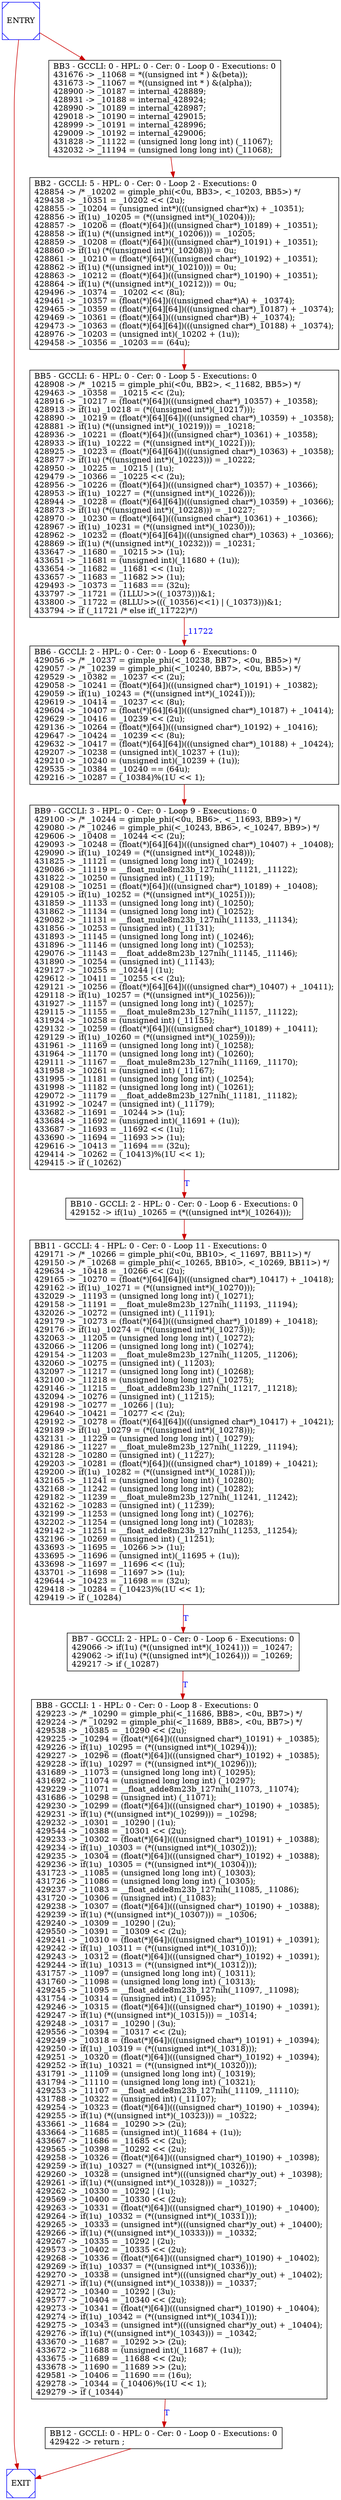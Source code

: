 digraph G {
0[color=blue,shape=Msquare, label="ENTRY"];
1[color=blue,shape=Msquare, label="EXIT"];
2[shape=box, label="BB2 - GCCLI: 5 - HPL: 0 - Cer: 0 - Loop 2 - Executions: 0\l428854 -> /* _10202 = gimple_phi(<0u, BB3>, <_10203, BB5>) */\l429438 -> _10351 = _10202 << (2u);\l428855 -> _10204 = (unsigned int*)(((unsigned char*)x) + _10351);\l428856 -> if(1u) _10205 = (*((unsigned int*)(_10204)));\l428857 -> _10206 = (float(*)[64])(((unsigned char*)_10189) + _10351);\l428858 -> if(1u) (*((unsigned int*)(_10206))) = _10205;\l428859 -> _10208 = (float(*)[64])(((unsigned char*)_10191) + _10351);\l428860 -> if(1u) (*((unsigned int*)(_10208))) = 0u;\l428861 -> _10210 = (float(*)[64])(((unsigned char*)_10192) + _10351);\l428862 -> if(1u) (*((unsigned int*)(_10210))) = 0u;\l428863 -> _10212 = (float(*)[64])(((unsigned char*)_10190) + _10351);\l428864 -> if(1u) (*((unsigned int*)(_10212))) = 0u;\l429496 -> _10374 = _10202 << (8u);\l429461 -> _10357 = (float(*)[64])(((unsigned char*)A) + _10374);\l429465 -> _10359 = (float(*)[64][64])(((unsigned char*)_10187) + _10374);\l429469 -> _10361 = (float(*)[64])(((unsigned char*)B) + _10374);\l429473 -> _10363 = (float(*)[64][64])(((unsigned char*)_10188) + _10374);\l428976 -> _10203 = (unsigned int)(_10202 + (1u));\l429458 -> _10356 = _10203 == (64u);\l"];
3[shape=box, label="BB3 - GCCLI: 0 - HPL: 0 - Cer: 0 - Loop 0 - Executions: 0\n431676 -> _11068 = *((unsigned int * ) &(beta));\l431673 -> _11067 = *((unsigned int * ) &(alpha));\l428900 -> _10187 = internal_428889;\l428931 -> _10188 = internal_428924;\l428990 -> _10189 = internal_428987;\l429018 -> _10190 = internal_429015;\l428999 -> _10191 = internal_428996;\l429009 -> _10192 = internal_429006;\l431828 -> _11122 = (unsigned long long int) (_11067);\l432032 -> _11194 = (unsigned long long int) (_11068);\l"];
4[shape=box, label="BB5 - GCCLI: 6 - HPL: 0 - Cer: 0 - Loop 5 - Executions: 0\l428908 -> /* _10215 = gimple_phi(<0u, BB2>, <_11682, BB5>) */\l429463 -> _10358 = _10215 << (2u);\l428916 -> _10217 = (float(*)[64])(((unsigned char*)_10357) + _10358);\l428913 -> if(1u) _10218 = (*((unsigned int*)(_10217)));\l428890 -> _10219 = (float(*)[64][64])(((unsigned char*)_10359) + _10358);\l428881 -> if(1u) (*((unsigned int*)(_10219))) = _10218;\l428936 -> _10221 = (float(*)[64])(((unsigned char*)_10361) + _10358);\l428933 -> if(1u) _10222 = (*((unsigned int*)(_10221)));\l428925 -> _10223 = (float(*)[64][64])(((unsigned char*)_10363) + _10358);\l428877 -> if(1u) (*((unsigned int*)(_10223))) = _10222;\l428950 -> _10225 = _10215 | (1u);\l429479 -> _10366 = _10225 << (2u);\l428956 -> _10226 = (float(*)[64])(((unsigned char*)_10357) + _10366);\l428953 -> if(1u) _10227 = (*((unsigned int*)(_10226)));\l428944 -> _10228 = (float(*)[64][64])(((unsigned char*)_10359) + _10366);\l428873 -> if(1u) (*((unsigned int*)(_10228))) = _10227;\l428970 -> _10230 = (float(*)[64])(((unsigned char*)_10361) + _10366);\l428967 -> if(1u) _10231 = (*((unsigned int*)(_10230)));\l428962 -> _10232 = (float(*)[64][64])(((unsigned char*)_10363) + _10366);\l428869 -> if(1u) (*((unsigned int*)(_10232))) = _10231;\l433647 -> _11680 = _10215 >> (1u);\l433651 -> _11681 = (unsigned int)(_11680 + (1u));\l433654 -> _11682 = _11681 << (1u);\l433657 -> _11683 = _11682 >> (1u);\l429493 -> _10373 = _11683 == (32u);\l433797 -> _11721 = (1LLU>>((_10373)))&1;\l433800 -> _11722 = (8LLU>>(((_10356)<<1) | (_10373)))&1;\l433794 -> if (_11721 /* else if(_11722)*/)\l"];
5[shape=box, label="BB6 - GCCLI: 2 - HPL: 0 - Cer: 0 - Loop 6 - Executions: 0\l429056 -> /* _10237 = gimple_phi(<_10238, BB7>, <0u, BB5>) */\l429057 -> /* _10239 = gimple_phi(<_10240, BB7>, <0u, BB5>) */\l429529 -> _10382 = _10237 << (2u);\l429058 -> _10241 = (float(*)[64])(((unsigned char*)_10191) + _10382);\l429059 -> if(1u) _10243 = (*((unsigned int*)(_10241)));\l429619 -> _10414 = _10237 << (8u);\l429604 -> _10407 = (float(*)[64][64])(((unsigned char*)_10187) + _10414);\l429629 -> _10416 = _10239 << (2u);\l429136 -> _10264 = (float(*)[64])(((unsigned char*)_10192) + _10416);\l429647 -> _10424 = _10239 << (8u);\l429632 -> _10417 = (float(*)[64][64])(((unsigned char*)_10188) + _10424);\l429207 -> _10238 = (unsigned int)(_10237 + (1u));\l429210 -> _10240 = (unsigned int)(_10239 + (1u));\l429535 -> _10384 = _10240 == (64u);\l429216 -> _10287 = (_10384)%(1U << 1);\l"];
6[shape=box, label="BB7 - GCCLI: 2 - HPL: 0 - Cer: 0 - Loop 6 - Executions: 0\n429066 -> if(1u) (*((unsigned int*)(_10241))) = _10247;\l429062 -> if(1u) (*((unsigned int*)(_10264))) = _10269;\l429217 -> if (_10287)\l"];
7[shape=box, label="BB8 - GCCLI: 1 - HPL: 0 - Cer: 0 - Loop 8 - Executions: 0\l429223 -> /* _10290 = gimple_phi(<_11686, BB8>, <0u, BB7>) */\l429224 -> /* _10292 = gimple_phi(<_11689, BB8>, <0u, BB7>) */\l429538 -> _10385 = _10290 << (2u);\l429225 -> _10294 = (float(*)[64])(((unsigned char*)_10191) + _10385);\l429226 -> if(1u) _10295 = (*((unsigned int*)(_10294)));\l429227 -> _10296 = (float(*)[64])(((unsigned char*)_10192) + _10385);\l429228 -> if(1u) _10297 = (*((unsigned int*)(_10296)));\l431689 -> _11073 = (unsigned long long int) (_10295);\l431692 -> _11074 = (unsigned long long int) (_10297);\l429229 -> _11071 = __float_adde8m23b_127nih(_11073, _11074);\l431686 -> _10298 = (unsigned int) (_11071);\l429230 -> _10299 = (float(*)[64])(((unsigned char*)_10190) + _10385);\l429231 -> if(1u) (*((unsigned int*)(_10299))) = _10298;\l429232 -> _10301 = _10290 | (1u);\l429544 -> _10388 = _10301 << (2u);\l429233 -> _10302 = (float(*)[64])(((unsigned char*)_10191) + _10388);\l429234 -> if(1u) _10303 = (*((unsigned int*)(_10302)));\l429235 -> _10304 = (float(*)[64])(((unsigned char*)_10192) + _10388);\l429236 -> if(1u) _10305 = (*((unsigned int*)(_10304)));\l431723 -> _11085 = (unsigned long long int) (_10303);\l431726 -> _11086 = (unsigned long long int) (_10305);\l429237 -> _11083 = __float_adde8m23b_127nih(_11085, _11086);\l431720 -> _10306 = (unsigned int) (_11083);\l429238 -> _10307 = (float(*)[64])(((unsigned char*)_10190) + _10388);\l429239 -> if(1u) (*((unsigned int*)(_10307))) = _10306;\l429240 -> _10309 = _10290 | (2u);\l429550 -> _10391 = _10309 << (2u);\l429241 -> _10310 = (float(*)[64])(((unsigned char*)_10191) + _10391);\l429242 -> if(1u) _10311 = (*((unsigned int*)(_10310)));\l429243 -> _10312 = (float(*)[64])(((unsigned char*)_10192) + _10391);\l429244 -> if(1u) _10313 = (*((unsigned int*)(_10312)));\l431757 -> _11097 = (unsigned long long int) (_10311);\l431760 -> _11098 = (unsigned long long int) (_10313);\l429245 -> _11095 = __float_adde8m23b_127nih(_11097, _11098);\l431754 -> _10314 = (unsigned int) (_11095);\l429246 -> _10315 = (float(*)[64])(((unsigned char*)_10190) + _10391);\l429247 -> if(1u) (*((unsigned int*)(_10315))) = _10314;\l429248 -> _10317 = _10290 | (3u);\l429556 -> _10394 = _10317 << (2u);\l429249 -> _10318 = (float(*)[64])(((unsigned char*)_10191) + _10394);\l429250 -> if(1u) _10319 = (*((unsigned int*)(_10318)));\l429251 -> _10320 = (float(*)[64])(((unsigned char*)_10192) + _10394);\l429252 -> if(1u) _10321 = (*((unsigned int*)(_10320)));\l431791 -> _11109 = (unsigned long long int) (_10319);\l431794 -> _11110 = (unsigned long long int) (_10321);\l429253 -> _11107 = __float_adde8m23b_127nih(_11109, _11110);\l431788 -> _10322 = (unsigned int) (_11107);\l429254 -> _10323 = (float(*)[64])(((unsigned char*)_10190) + _10394);\l429255 -> if(1u) (*((unsigned int*)(_10323))) = _10322;\l433661 -> _11684 = _10290 >> (2u);\l433664 -> _11685 = (unsigned int)(_11684 + (1u));\l433667 -> _11686 = _11685 << (2u);\l429565 -> _10398 = _10292 << (2u);\l429258 -> _10326 = (float(*)[64])(((unsigned char*)_10190) + _10398);\l429259 -> if(1u) _10327 = (*((unsigned int*)(_10326)));\l429260 -> _10328 = (unsigned int*)(((unsigned char*)y_out) + _10398);\l429261 -> if(1u) (*((unsigned int*)(_10328))) = _10327;\l429262 -> _10330 = _10292 | (1u);\l429569 -> _10400 = _10330 << (2u);\l429263 -> _10331 = (float(*)[64])(((unsigned char*)_10190) + _10400);\l429264 -> if(1u) _10332 = (*((unsigned int*)(_10331)));\l429265 -> _10333 = (unsigned int*)(((unsigned char*)y_out) + _10400);\l429266 -> if(1u) (*((unsigned int*)(_10333))) = _10332;\l429267 -> _10335 = _10292 | (2u);\l429573 -> _10402 = _10335 << (2u);\l429268 -> _10336 = (float(*)[64])(((unsigned char*)_10190) + _10402);\l429269 -> if(1u) _10337 = (*((unsigned int*)(_10336)));\l429270 -> _10338 = (unsigned int*)(((unsigned char*)y_out) + _10402);\l429271 -> if(1u) (*((unsigned int*)(_10338))) = _10337;\l429272 -> _10340 = _10292 | (3u);\l429577 -> _10404 = _10340 << (2u);\l429273 -> _10341 = (float(*)[64])(((unsigned char*)_10190) + _10404);\l429274 -> if(1u) _10342 = (*((unsigned int*)(_10341)));\l429275 -> _10343 = (unsigned int*)(((unsigned char*)y_out) + _10404);\l429276 -> if(1u) (*((unsigned int*)(_10343))) = _10342;\l433670 -> _11687 = _10292 >> (2u);\l433672 -> _11688 = (unsigned int)(_11687 + (1u));\l433675 -> _11689 = _11688 << (2u);\l433678 -> _11690 = _11689 >> (2u);\l429581 -> _10406 = _11690 == (16u);\l429278 -> _10344 = (_10406)%(1U << 1);\l429279 -> if (_10344)\l"];
8[shape=box, label="BB9 - GCCLI: 3 - HPL: 0 - Cer: 0 - Loop 9 - Executions: 0\l429100 -> /* _10244 = gimple_phi(<0u, BB6>, <_11693, BB9>) */\l429080 -> /* _10246 = gimple_phi(<_10243, BB6>, <_10247, BB9>) */\l429606 -> _10408 = _10244 << (2u);\l429093 -> _10248 = (float(*)[64][64])(((unsigned char*)_10407) + _10408);\l429090 -> if(1u) _10249 = (*((unsigned int*)(_10248)));\l431825 -> _11121 = (unsigned long long int) (_10249);\l429086 -> _11119 = __float_mule8m23b_127nih(_11121, _11122);\l431822 -> _10250 = (unsigned int) (_11119);\l429108 -> _10251 = (float(*)[64])(((unsigned char*)_10189) + _10408);\l429105 -> if(1u) _10252 = (*((unsigned int*)(_10251)));\l431859 -> _11133 = (unsigned long long int) (_10250);\l431862 -> _11134 = (unsigned long long int) (_10252);\l429082 -> _11131 = __float_mule8m23b_127nih(_11133, _11134);\l431856 -> _10253 = (unsigned int) (_11131);\l431893 -> _11145 = (unsigned long long int) (_10246);\l431896 -> _11146 = (unsigned long long int) (_10253);\l429076 -> _11143 = __float_adde8m23b_127nih(_11145, _11146);\l431890 -> _10254 = (unsigned int) (_11143);\l429127 -> _10255 = _10244 | (1u);\l429612 -> _10411 = _10255 << (2u);\l429121 -> _10256 = (float(*)[64][64])(((unsigned char*)_10407) + _10411);\l429118 -> if(1u) _10257 = (*((unsigned int*)(_10256)));\l431927 -> _11157 = (unsigned long long int) (_10257);\l429115 -> _11155 = __float_mule8m23b_127nih(_11157, _11122);\l431924 -> _10258 = (unsigned int) (_11155);\l429132 -> _10259 = (float(*)[64])(((unsigned char*)_10189) + _10411);\l429129 -> if(1u) _10260 = (*((unsigned int*)(_10259)));\l431961 -> _11169 = (unsigned long long int) (_10258);\l431964 -> _11170 = (unsigned long long int) (_10260);\l429111 -> _11167 = __float_mule8m23b_127nih(_11169, _11170);\l431958 -> _10261 = (unsigned int) (_11167);\l431995 -> _11181 = (unsigned long long int) (_10254);\l431998 -> _11182 = (unsigned long long int) (_10261);\l429072 -> _11179 = __float_adde8m23b_127nih(_11181, _11182);\l431992 -> _10247 = (unsigned int) (_11179);\l433682 -> _11691 = _10244 >> (1u);\l433684 -> _11692 = (unsigned int)(_11691 + (1u));\l433687 -> _11693 = _11692 << (1u);\l433690 -> _11694 = _11693 >> (1u);\l429616 -> _10413 = _11694 == (32u);\l429414 -> _10262 = (_10413)%(1U << 1);\l429415 -> if (_10262)\l"];
9[shape=box, label="BB10 - GCCLI: 2 - HPL: 0 - Cer: 0 - Loop 6 - Executions: 0\n429152 -> if(1u) _10265 = (*((unsigned int*)(_10264)));\l"];
10[shape=box, label="BB11 - GCCLI: 4 - HPL: 0 - Cer: 0 - Loop 11 - Executions: 0\l429171 -> /* _10266 = gimple_phi(<0u, BB10>, <_11697, BB11>) */\l429150 -> /* _10268 = gimple_phi(<_10265, BB10>, <_10269, BB11>) */\l429634 -> _10418 = _10266 << (2u);\l429165 -> _10270 = (float(*)[64][64])(((unsigned char*)_10417) + _10418);\l429162 -> if(1u) _10271 = (*((unsigned int*)(_10270)));\l432029 -> _11193 = (unsigned long long int) (_10271);\l429158 -> _11191 = __float_mule8m23b_127nih(_11193, _11194);\l432026 -> _10272 = (unsigned int) (_11191);\l429179 -> _10273 = (float(*)[64])(((unsigned char*)_10189) + _10418);\l429176 -> if(1u) _10274 = (*((unsigned int*)(_10273)));\l432063 -> _11205 = (unsigned long long int) (_10272);\l432066 -> _11206 = (unsigned long long int) (_10274);\l429154 -> _11203 = __float_mule8m23b_127nih(_11205, _11206);\l432060 -> _10275 = (unsigned int) (_11203);\l432097 -> _11217 = (unsigned long long int) (_10268);\l432100 -> _11218 = (unsigned long long int) (_10275);\l429146 -> _11215 = __float_adde8m23b_127nih(_11217, _11218);\l432094 -> _10276 = (unsigned int) (_11215);\l429198 -> _10277 = _10266 | (1u);\l429640 -> _10421 = _10277 << (2u);\l429192 -> _10278 = (float(*)[64][64])(((unsigned char*)_10417) + _10421);\l429189 -> if(1u) _10279 = (*((unsigned int*)(_10278)));\l432131 -> _11229 = (unsigned long long int) (_10279);\l429186 -> _11227 = __float_mule8m23b_127nih(_11229, _11194);\l432128 -> _10280 = (unsigned int) (_11227);\l429203 -> _10281 = (float(*)[64])(((unsigned char*)_10189) + _10421);\l429200 -> if(1u) _10282 = (*((unsigned int*)(_10281)));\l432165 -> _11241 = (unsigned long long int) (_10280);\l432168 -> _11242 = (unsigned long long int) (_10282);\l429182 -> _11239 = __float_mule8m23b_127nih(_11241, _11242);\l432162 -> _10283 = (unsigned int) (_11239);\l432199 -> _11253 = (unsigned long long int) (_10276);\l432202 -> _11254 = (unsigned long long int) (_10283);\l429142 -> _11251 = __float_adde8m23b_127nih(_11253, _11254);\l432196 -> _10269 = (unsigned int) (_11251);\l433693 -> _11695 = _10266 >> (1u);\l433695 -> _11696 = (unsigned int)(_11695 + (1u));\l433698 -> _11697 = _11696 << (1u);\l433701 -> _11698 = _11697 >> (1u);\l429644 -> _10423 = _11698 == (32u);\l429418 -> _10284 = (_10423)%(1U << 1);\l429419 -> if (_10284)\l"];
11[shape=box, label="BB12 - GCCLI: 0 - HPL: 0 - Cer: 0 - Loop 0 - Executions: 0\n429422 -> return ;\l"];
0->1 [fontcolor=blue, color=red3];
2->4 [fontcolor=blue, color=red3];
0->3 [fontcolor=blue, color=red3];
3->2 [fontcolor=blue, color=red3];
4->5 [fontcolor=blue, color=red3,label="_11722"];
5->8 [fontcolor=blue, color=red3];
6->7 [fontcolor=blue, color=red3,label="T"];
7->11 [fontcolor=blue, color=red3,label="T"];
8->9 [fontcolor=blue, color=red3,label="T"];
9->10 [fontcolor=blue, color=red3];
10->6 [fontcolor=blue, color=red3,label="T"];
11->1 [fontcolor=blue, color=red3];
}

